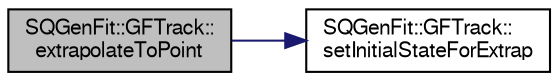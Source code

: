 digraph "SQGenFit::GFTrack::extrapolateToPoint"
{
  bgcolor="transparent";
  edge [fontname="FreeSans",fontsize="10",labelfontname="FreeSans",labelfontsize="10"];
  node [fontname="FreeSans",fontsize="10",shape=record];
  rankdir="LR";
  Node1 [label="SQGenFit::GFTrack::\lextrapolateToPoint",height=0.2,width=0.4,color="black", fillcolor="grey75", style="filled" fontcolor="black"];
  Node1 -> Node2 [color="midnightblue",fontsize="10",style="solid",fontname="FreeSans"];
  Node2 [label="SQGenFit::GFTrack::\lsetInitialStateForExtrap",height=0.2,width=0.4,color="black",URL="$d2/d6b/classSQGenFit_1_1GFTrack.html#af38f921f2cff361c579722da779acc87"];
}
